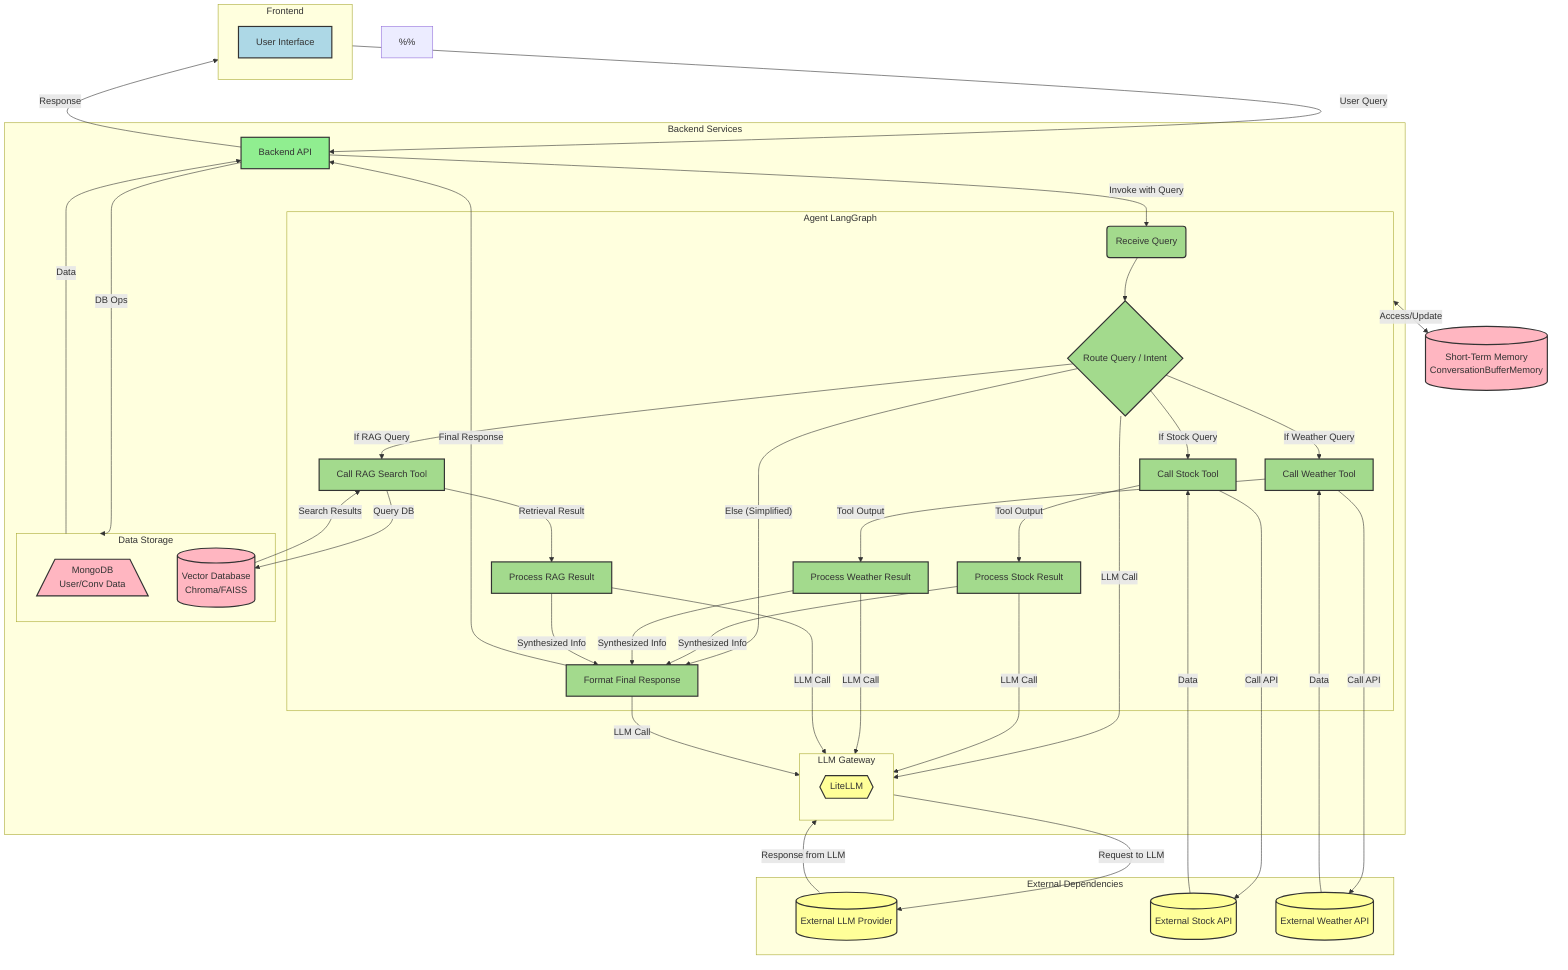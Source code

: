 %% title: Phase 4 Architecture Diagram: Introduce Vector DB Search Tool Node
%% Mermaid initialization for styling
%%{
  init: {
    'theme': 'base', %% Starting from a base theme for customization
    'themeVariables': {
      'fontFamily': 'Arial, sans-serif', %% Using a common, readable font
      'fontSize': '16px',             %% Slightly larger font size
      'primaryColor': '#ADD8E6',       %% Light Blue (UI)
      'secondaryColor': '#90EE90',      %% Light Green (Backend)
      'tertiaryColor': '#FFFF99',       %% Light Yellow (External/LLM Gateway)
      'quaternaryColor': '#FFB6C1',     %% Light Red/Pink (Database/Memory)
      'quinaryColor': '#A3DA8D',        %% Medium Green (LangGraph Nodes)
      'lineColor': '#555',              %% Darker lines for clarity
      'nodeBorder': '#333',             %% Darker node borders
      'primaryTextColor': '#333',       %% Dark text for readability
      'clusterBorder': '#BBB',          %% Lighter border for subgraphs
      'clusterBkg': '#F9F9F9'           %% Light background for subgraphs
    },
    'flowchart': {
      'curve': 'basis' %% Use 'basis' or 'linear' for curved lines
    },
    'look': 'handDrawn' %% Request hand-drawn look - support is renderer-dependent
  }
}%%


flowchart TD

    %% Define Custom Styles
    classDef uiStyle fill:#ADD8E6,stroke:#333,stroke-width:2px;
    classDef backendStyle fill:#90EE90,stroke:#333,stroke-width:2px;
    classDef llmStyle fill:#FFFF99,stroke:#333,stroke-width:2px;
    classDef dbStyle fill:#FFB6C1,stroke:#333,stroke-width:2px;
    classDef externalStyle fill:#FFFF99,stroke:#333,stroke-width:2px;
    classDef graphNodeStyle fill:#A3DA8D,stroke:#333,stroke-width:2px;
    classDef memoryStyle fill:#FFB6C1,stroke:#333,stroke-width:2px;

    %% Define Nodes and Subgraphs with IDs and Titles

    subgraph FE[Frontend]
        direction TB
        UI[User Interface]:::uiStyle
    end
%%
    subgraph BS[Backend Services]
        direction TB
        BackendAPI[Backend API]:::backendStyle

        subgraph AG[Agent LangGraph]
            direction TB
            InputNode(Receive Query):::graphNodeStyle
            %% Decision node (LLM-based routing to tools)
            RouteQuery{Route Query / Intent}:::graphNodeStyle
            CallStockTool[Call Stock Tool]:::graphNodeStyle
            ProcessStockResult[Process Stock Result]:::graphNodeStyle
            CallWeatherTool[Call Weather Tool]:::graphNodeStyle
            ProcessWeatherResult[Process Weather Result]:::graphNodeStyle
            %% New RAG Vector DB Search Tool node
            CallRagTool[Call RAG Search Tool]:::graphNodeStyle
            %% New Process RAG Result node
            ProcessRagResult[Process RAG Result]:::graphNodeStyle
            FormatFinalResponse[Format Final Response]:::graphNodeStyle
        end

        subgraph LG[LLM Gateway]
            direction TB
            LiteLLMGateway{{LiteLLM}}:::llmStyle
        end

        subgraph DS[Data Storage]
             direction TB
             %% User and Conversation History Data
             MongoDB[/MongoDB<br>User/Conv Data\]:::dbStyle
             %% New Vector Database for RAG
             VectorDB[(Vector Database<br>Chroma/FAISS)]:::dbStyle
        end
    end

    %% Node for STM
    STM[(Short-Term Memory<br>ConversationBufferMemory)]:::memoryStyle

    subgraph ED[External Dependencies]
        direction TB
        ExternalLLM[(External LLM Provider)]:::externalStyle
        StockAPI[(External Stock API)]:::externalStyle
        WeatherAPI[(External Weather API)]:::externalStyle
    end

    %% Define Flow (Edges)

    %% Frontend <-> Backend API
    FE -- "User Query" --> BackendAPI;
    BackendAPI -- "Response" --> FE;

    %% Backend API -> LangGraph Entry
    BackendAPI -- "Invoke with Query" --> InputNode;

    %% Flow within LangGraph (AG)
    InputNode --> RouteQuery;

    %% Conditional Routing from RouteQuery (now includes RAG tool)
    RouteQuery -- "If Stock Query" --> CallStockTool;
    RouteQuery -- "If Weather Query" --> CallWeatherTool;
    %% New: Routing to RAG tool
    RouteQuery -- "If RAG Query" --> CallRagTool;
    %% Placeholder/Simplified path for other queries
    RouteQuery -- "Else (Simplified)" --> FormatFinalResponse;

    %% Tool Call and Result Processing
    CallStockTool -- "Tool Output" --> ProcessStockResult;
    CallWeatherTool -- "Tool Output" --> ProcessWeatherResult;
    %% New: RAG Tool output processing
    CallRagTool -- "Retrieval Result" --> ProcessRagResult;


    %% Processing results lead to final formatting
    ProcessStockResult -- "Synthesized Info" --> FormatFinalResponse;
    ProcessWeatherResult -- "Synthesized Info" --> FormatFinalResponse;
    %% New: RAG Result processing leads to final formatting
    ProcessRagResult -- "Synthesized Info" --> FormatFinalResponse;


    %% LangGraph returns final response to BackendAPI
    FormatFinalResponse -- "Final Response" --> BackendAPI;

    %% LangGraph nodes interact with STM
    %% Show interaction between the whole graph subgraph and STM
    AG <-- "Access/Update" --> STM;

    %% Explicit LLM Interaction (from AG nodes via LG)
    RouteQuery -- "LLM Call" --> LG;
    ProcessStockResult -- "LLM Call" --> LG;
    ProcessWeatherResult -- "LLM Call" --> LG;
    %% New: RAG result processing might use LLM
    ProcessRagResult -- "LLM Call" --> LG; 
    FormatFinalResponse -- "LLM Call" --> LG;

    %% LiteLLM Gateway <-> External LLM Provider
    LG -- "Request to LLM" --> ExternalLLM;
    ExternalLLM -- "Response from LLM" --> LG;

    %% Tool Interactions with External APIs
    CallStockTool -- "Call API" --> StockAPI;
    StockAPI -- "Data" --> CallStockTool;

    CallWeatherTool -- "Call API" --> WeatherAPI;
    WeatherAPI -- "Data" --> CallWeatherTool;

    %% New: RAG Tool interacts with Vector Database
    CallRagTool -- "Query DB" --> VectorDB;
    VectorDB -- "Search Results" --> CallRagTool;


    %% Backend API <-> Data Storage (for user/conv data)
    BackendAPI -- "DB Ops" --> DS;
    DS -- "Data" --> BackendAPI;

    %% Apply curved lines using 'basis' interpolation
    linkStyle default interpolate basis;